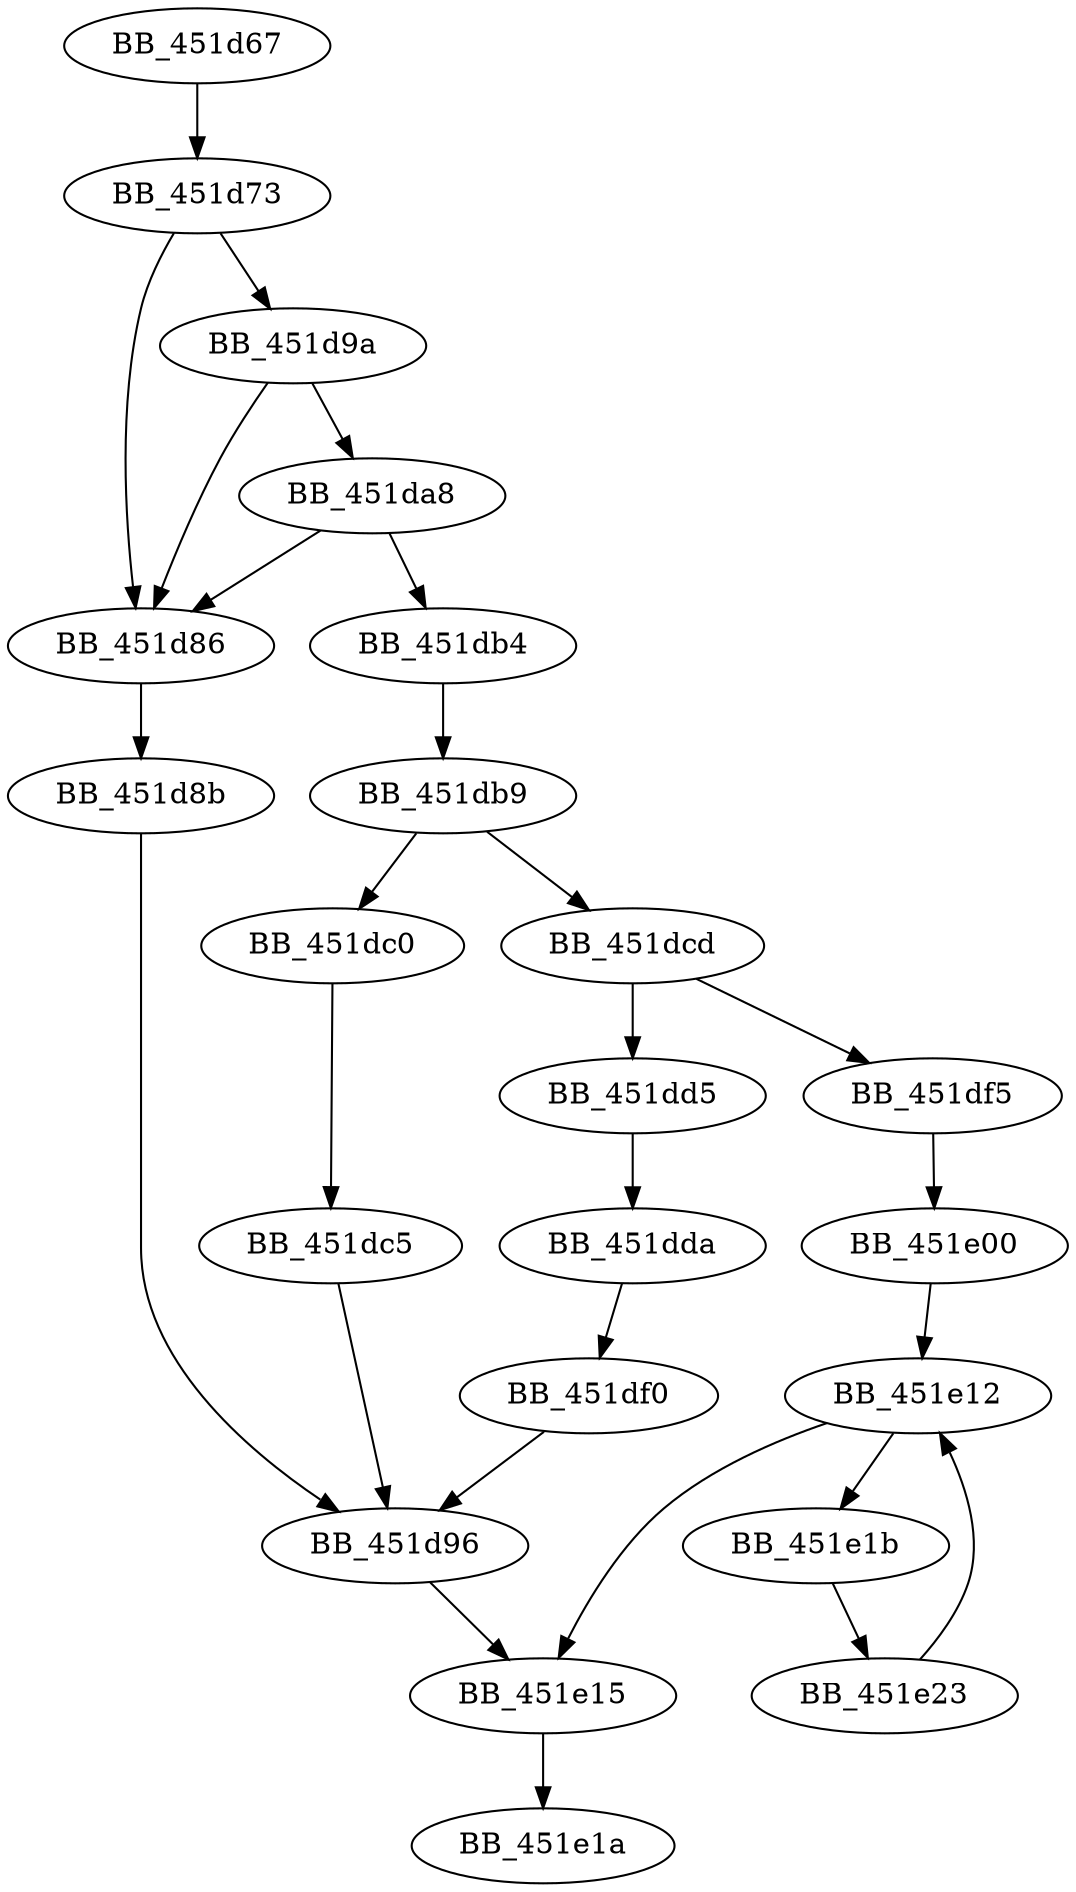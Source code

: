 DiGraph sub_451D67{
BB_451d67->BB_451d73
BB_451d73->BB_451d86
BB_451d73->BB_451d9a
BB_451d86->BB_451d8b
BB_451d8b->BB_451d96
BB_451d96->BB_451e15
BB_451d9a->BB_451d86
BB_451d9a->BB_451da8
BB_451da8->BB_451d86
BB_451da8->BB_451db4
BB_451db4->BB_451db9
BB_451db9->BB_451dc0
BB_451db9->BB_451dcd
BB_451dc0->BB_451dc5
BB_451dc5->BB_451d96
BB_451dcd->BB_451dd5
BB_451dcd->BB_451df5
BB_451dd5->BB_451dda
BB_451dda->BB_451df0
BB_451df0->BB_451d96
BB_451df5->BB_451e00
BB_451e00->BB_451e12
BB_451e12->BB_451e15
BB_451e12->BB_451e1b
BB_451e15->BB_451e1a
BB_451e1b->BB_451e23
BB_451e23->BB_451e12
}
